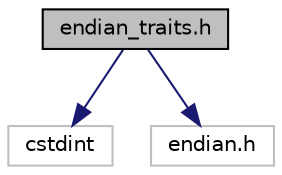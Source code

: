digraph "endian_traits.h"
{
 // LATEX_PDF_SIZE
  edge [fontname="Helvetica",fontsize="10",labelfontname="Helvetica",labelfontsize="10"];
  node [fontname="Helvetica",fontsize="10",shape=record];
  Node1 [label="endian_traits.h",height=0.2,width=0.4,color="black", fillcolor="grey75", style="filled", fontcolor="black",tooltip="Support for dealing with big and little endian platforms."];
  Node1 -> Node2 [color="midnightblue",fontsize="10",style="solid",fontname="Helvetica"];
  Node2 [label="cstdint",height=0.2,width=0.4,color="grey75", fillcolor="white", style="filled",tooltip=" "];
  Node1 -> Node3 [color="midnightblue",fontsize="10",style="solid",fontname="Helvetica"];
  Node3 [label="endian.h",height=0.2,width=0.4,color="grey75", fillcolor="white", style="filled",tooltip=" "];
}
